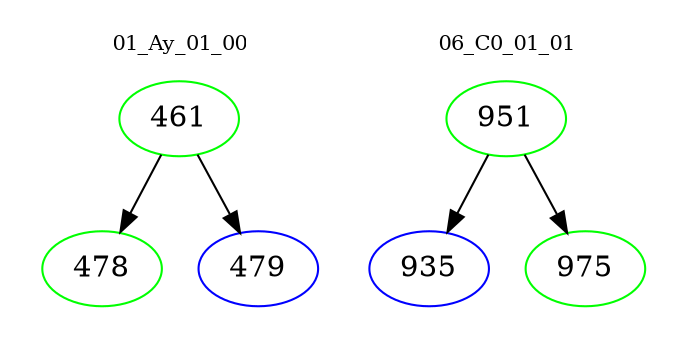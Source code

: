 digraph{
subgraph cluster_0 {
color = white
label = "01_Ay_01_00";
fontsize=10;
T0_461 [label="461", color="green"]
T0_461 -> T0_478 [color="black"]
T0_478 [label="478", color="green"]
T0_461 -> T0_479 [color="black"]
T0_479 [label="479", color="blue"]
}
subgraph cluster_1 {
color = white
label = "06_C0_01_01";
fontsize=10;
T1_951 [label="951", color="green"]
T1_951 -> T1_935 [color="black"]
T1_935 [label="935", color="blue"]
T1_951 -> T1_975 [color="black"]
T1_975 [label="975", color="green"]
}
}
